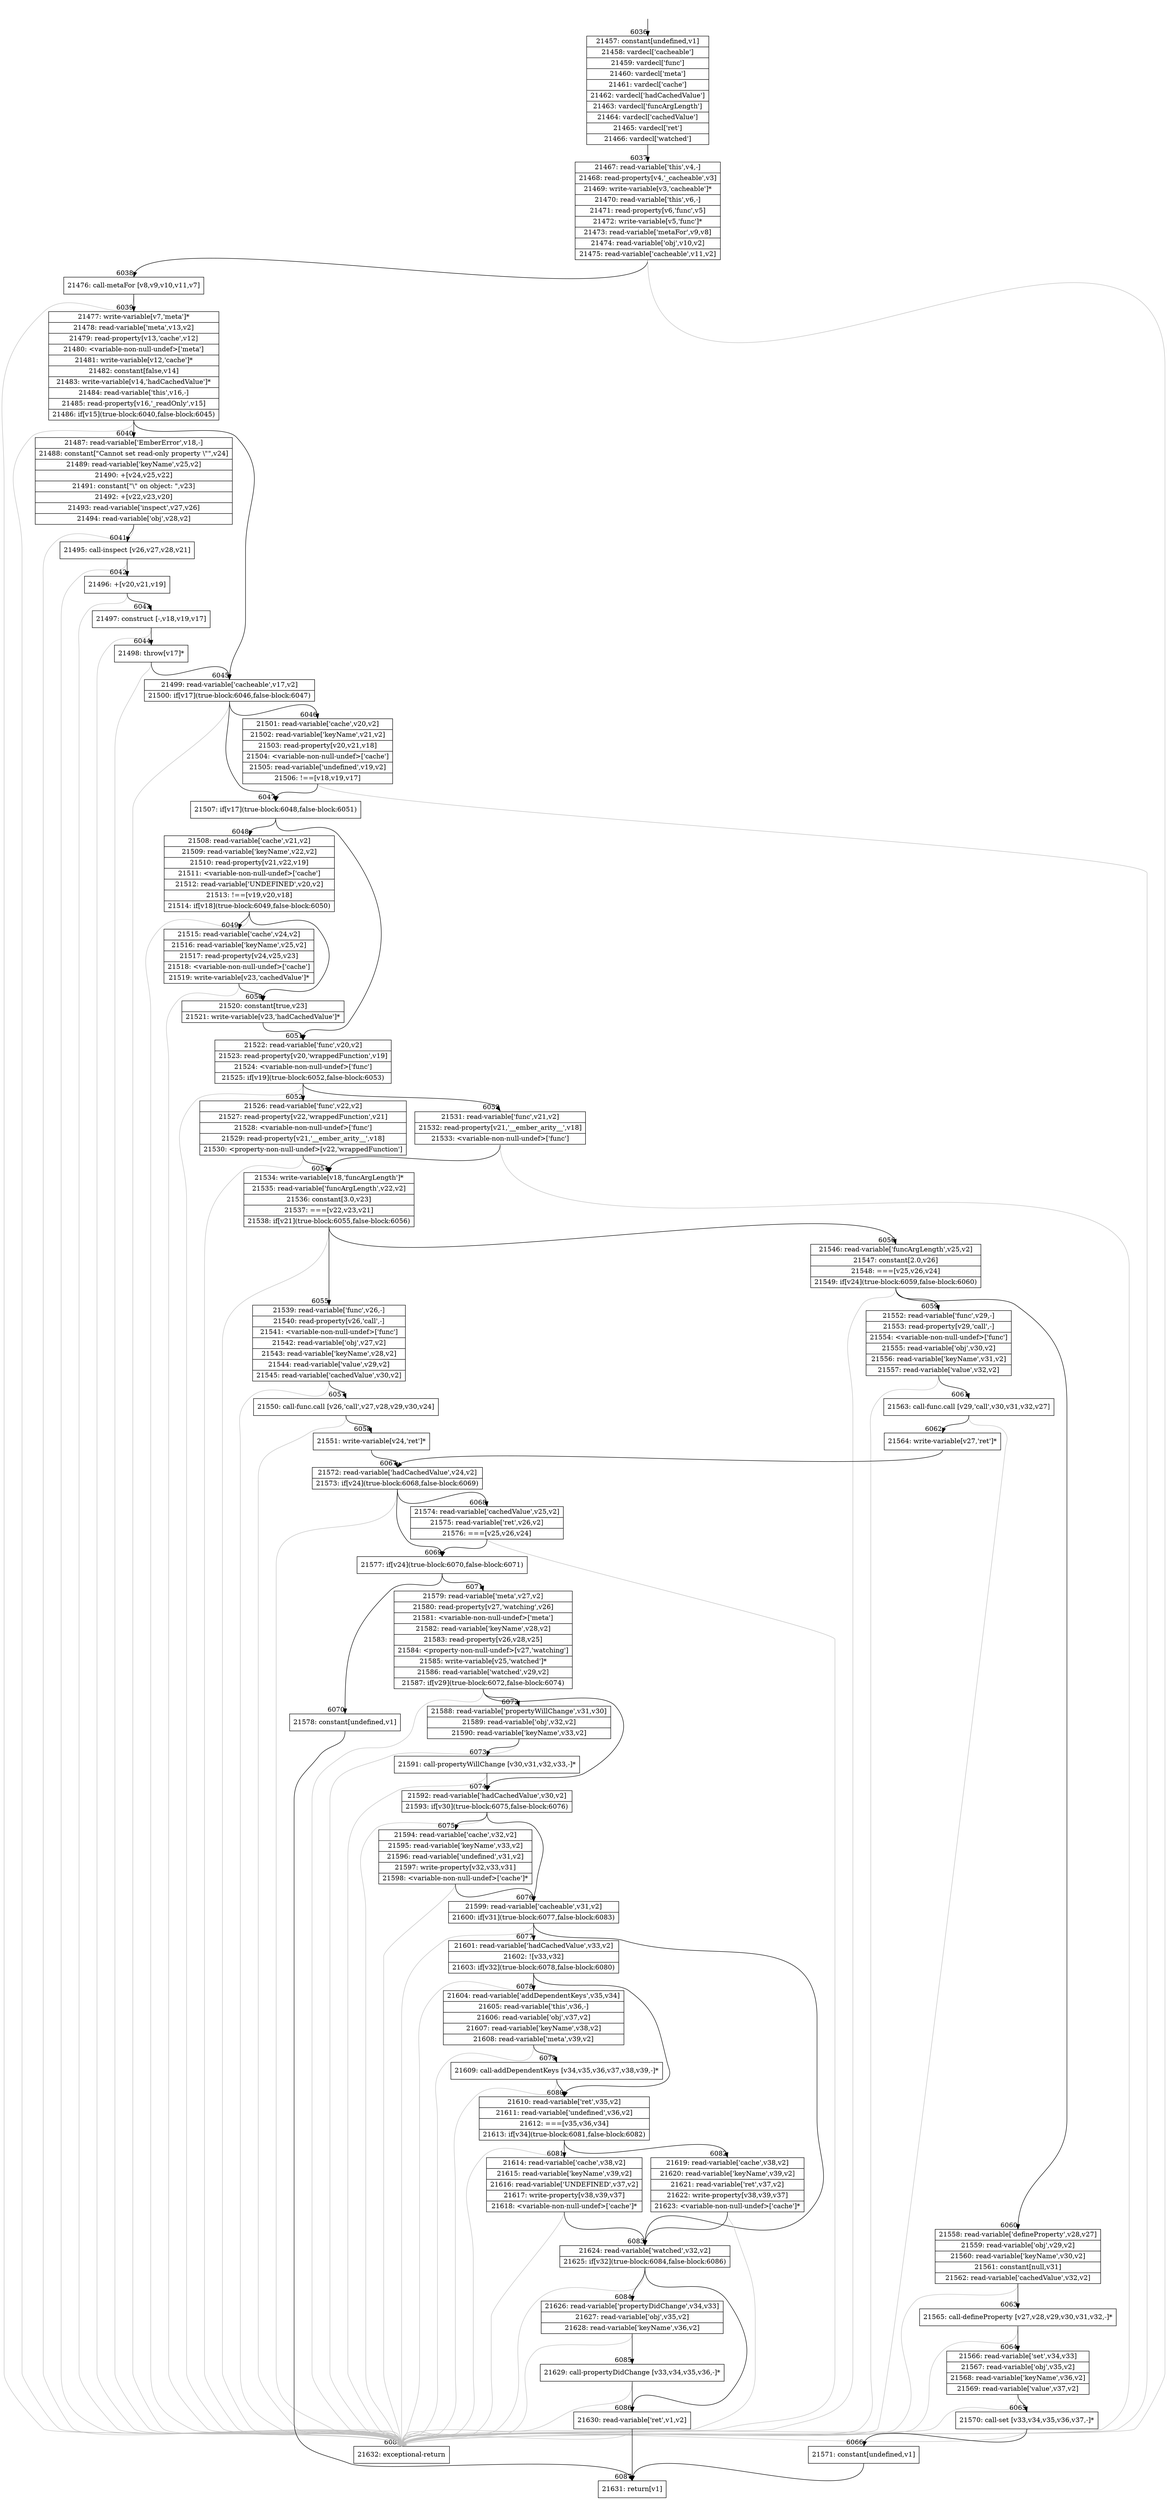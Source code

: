 digraph {
rankdir="TD"
BB_entry486[shape=none,label=""];
BB_entry486 -> BB6036 [tailport=s, headport=n, headlabel="    6036"]
BB6036 [shape=record label="{21457: constant[undefined,v1]|21458: vardecl['cacheable']|21459: vardecl['func']|21460: vardecl['meta']|21461: vardecl['cache']|21462: vardecl['hadCachedValue']|21463: vardecl['funcArgLength']|21464: vardecl['cachedValue']|21465: vardecl['ret']|21466: vardecl['watched']}" ] 
BB6036 -> BB6037 [tailport=s, headport=n, headlabel="      6037"]
BB6037 [shape=record label="{21467: read-variable['this',v4,-]|21468: read-property[v4,'_cacheable',v3]|21469: write-variable[v3,'cacheable']*|21470: read-variable['this',v6,-]|21471: read-property[v6,'func',v5]|21472: write-variable[v5,'func']*|21473: read-variable['metaFor',v9,v8]|21474: read-variable['obj',v10,v2]|21475: read-variable['cacheable',v11,v2]}" ] 
BB6037 -> BB6038 [tailport=s, headport=n, headlabel="      6038"]
BB6037 -> BB6088 [tailport=s, headport=n, color=gray, headlabel="      6088"]
BB6038 [shape=record label="{21476: call-metaFor [v8,v9,v10,v11,v7]}" ] 
BB6038 -> BB6039 [tailport=s, headport=n, headlabel="      6039"]
BB6038 -> BB6088 [tailport=s, headport=n, color=gray]
BB6039 [shape=record label="{21477: write-variable[v7,'meta']*|21478: read-variable['meta',v13,v2]|21479: read-property[v13,'cache',v12]|21480: \<variable-non-null-undef\>['meta']|21481: write-variable[v12,'cache']*|21482: constant[false,v14]|21483: write-variable[v14,'hadCachedValue']*|21484: read-variable['this',v16,-]|21485: read-property[v16,'_readOnly',v15]|21486: if[v15](true-block:6040,false-block:6045)}" ] 
BB6039 -> BB6040 [tailport=s, headport=n, headlabel="      6040"]
BB6039 -> BB6045 [tailport=s, headport=n, headlabel="      6045"]
BB6039 -> BB6088 [tailport=s, headport=n, color=gray]
BB6040 [shape=record label="{21487: read-variable['EmberError',v18,-]|21488: constant[\"Cannot set read-only property \\\"\",v24]|21489: read-variable['keyName',v25,v2]|21490: +[v24,v25,v22]|21491: constant[\"\\\" on object: \",v23]|21492: +[v22,v23,v20]|21493: read-variable['inspect',v27,v26]|21494: read-variable['obj',v28,v2]}" ] 
BB6040 -> BB6041 [tailport=s, headport=n, headlabel="      6041"]
BB6040 -> BB6088 [tailport=s, headport=n, color=gray]
BB6041 [shape=record label="{21495: call-inspect [v26,v27,v28,v21]}" ] 
BB6041 -> BB6042 [tailport=s, headport=n, headlabel="      6042"]
BB6041 -> BB6088 [tailport=s, headport=n, color=gray]
BB6042 [shape=record label="{21496: +[v20,v21,v19]}" ] 
BB6042 -> BB6043 [tailport=s, headport=n, headlabel="      6043"]
BB6042 -> BB6088 [tailport=s, headport=n, color=gray]
BB6043 [shape=record label="{21497: construct [-,v18,v19,v17]}" ] 
BB6043 -> BB6044 [tailport=s, headport=n, headlabel="      6044"]
BB6043 -> BB6088 [tailport=s, headport=n, color=gray]
BB6044 [shape=record label="{21498: throw[v17]*}" ] 
BB6044 -> BB6045 [tailport=s, headport=n]
BB6044 -> BB6088 [tailport=s, headport=n, color=gray]
BB6045 [shape=record label="{21499: read-variable['cacheable',v17,v2]|21500: if[v17](true-block:6046,false-block:6047)}" ] 
BB6045 -> BB6047 [tailport=s, headport=n, headlabel="      6047"]
BB6045 -> BB6046 [tailport=s, headport=n, headlabel="      6046"]
BB6045 -> BB6088 [tailport=s, headport=n, color=gray]
BB6046 [shape=record label="{21501: read-variable['cache',v20,v2]|21502: read-variable['keyName',v21,v2]|21503: read-property[v20,v21,v18]|21504: \<variable-non-null-undef\>['cache']|21505: read-variable['undefined',v19,v2]|21506: !==[v18,v19,v17]}" ] 
BB6046 -> BB6047 [tailport=s, headport=n]
BB6046 -> BB6088 [tailport=s, headport=n, color=gray]
BB6047 [shape=record label="{21507: if[v17](true-block:6048,false-block:6051)}" ] 
BB6047 -> BB6048 [tailport=s, headport=n, headlabel="      6048"]
BB6047 -> BB6051 [tailport=s, headport=n, headlabel="      6051"]
BB6048 [shape=record label="{21508: read-variable['cache',v21,v2]|21509: read-variable['keyName',v22,v2]|21510: read-property[v21,v22,v19]|21511: \<variable-non-null-undef\>['cache']|21512: read-variable['UNDEFINED',v20,v2]|21513: !==[v19,v20,v18]|21514: if[v18](true-block:6049,false-block:6050)}" ] 
BB6048 -> BB6049 [tailport=s, headport=n, headlabel="      6049"]
BB6048 -> BB6050 [tailport=s, headport=n, headlabel="      6050"]
BB6048 -> BB6088 [tailport=s, headport=n, color=gray]
BB6049 [shape=record label="{21515: read-variable['cache',v24,v2]|21516: read-variable['keyName',v25,v2]|21517: read-property[v24,v25,v23]|21518: \<variable-non-null-undef\>['cache']|21519: write-variable[v23,'cachedValue']*}" ] 
BB6049 -> BB6050 [tailport=s, headport=n]
BB6049 -> BB6088 [tailport=s, headport=n, color=gray]
BB6050 [shape=record label="{21520: constant[true,v23]|21521: write-variable[v23,'hadCachedValue']*}" ] 
BB6050 -> BB6051 [tailport=s, headport=n]
BB6051 [shape=record label="{21522: read-variable['func',v20,v2]|21523: read-property[v20,'wrappedFunction',v19]|21524: \<variable-non-null-undef\>['func']|21525: if[v19](true-block:6052,false-block:6053)}" ] 
BB6051 -> BB6052 [tailport=s, headport=n, headlabel="      6052"]
BB6051 -> BB6053 [tailport=s, headport=n, headlabel="      6053"]
BB6051 -> BB6088 [tailport=s, headport=n, color=gray]
BB6052 [shape=record label="{21526: read-variable['func',v22,v2]|21527: read-property[v22,'wrappedFunction',v21]|21528: \<variable-non-null-undef\>['func']|21529: read-property[v21,'__ember_arity__',v18]|21530: \<property-non-null-undef\>[v22,'wrappedFunction']}" ] 
BB6052 -> BB6054 [tailport=s, headport=n, headlabel="      6054"]
BB6052 -> BB6088 [tailport=s, headport=n, color=gray]
BB6053 [shape=record label="{21531: read-variable['func',v21,v2]|21532: read-property[v21,'__ember_arity__',v18]|21533: \<variable-non-null-undef\>['func']}" ] 
BB6053 -> BB6054 [tailport=s, headport=n]
BB6053 -> BB6088 [tailport=s, headport=n, color=gray]
BB6054 [shape=record label="{21534: write-variable[v18,'funcArgLength']*|21535: read-variable['funcArgLength',v22,v2]|21536: constant[3.0,v23]|21537: ===[v22,v23,v21]|21538: if[v21](true-block:6055,false-block:6056)}" ] 
BB6054 -> BB6055 [tailport=s, headport=n, headlabel="      6055"]
BB6054 -> BB6056 [tailport=s, headport=n, headlabel="      6056"]
BB6054 -> BB6088 [tailport=s, headport=n, color=gray]
BB6055 [shape=record label="{21539: read-variable['func',v26,-]|21540: read-property[v26,'call',-]|21541: \<variable-non-null-undef\>['func']|21542: read-variable['obj',v27,v2]|21543: read-variable['keyName',v28,v2]|21544: read-variable['value',v29,v2]|21545: read-variable['cachedValue',v30,v2]}" ] 
BB6055 -> BB6057 [tailport=s, headport=n, headlabel="      6057"]
BB6055 -> BB6088 [tailport=s, headport=n, color=gray]
BB6056 [shape=record label="{21546: read-variable['funcArgLength',v25,v2]|21547: constant[2.0,v26]|21548: ===[v25,v26,v24]|21549: if[v24](true-block:6059,false-block:6060)}" ] 
BB6056 -> BB6059 [tailport=s, headport=n, headlabel="      6059"]
BB6056 -> BB6060 [tailport=s, headport=n, headlabel="      6060"]
BB6056 -> BB6088 [tailport=s, headport=n, color=gray]
BB6057 [shape=record label="{21550: call-func.call [v26,'call',v27,v28,v29,v30,v24]}" ] 
BB6057 -> BB6058 [tailport=s, headport=n, headlabel="      6058"]
BB6057 -> BB6088 [tailport=s, headport=n, color=gray]
BB6058 [shape=record label="{21551: write-variable[v24,'ret']*}" ] 
BB6058 -> BB6067 [tailport=s, headport=n, headlabel="      6067"]
BB6059 [shape=record label="{21552: read-variable['func',v29,-]|21553: read-property[v29,'call',-]|21554: \<variable-non-null-undef\>['func']|21555: read-variable['obj',v30,v2]|21556: read-variable['keyName',v31,v2]|21557: read-variable['value',v32,v2]}" ] 
BB6059 -> BB6061 [tailport=s, headport=n, headlabel="      6061"]
BB6059 -> BB6088 [tailport=s, headport=n, color=gray]
BB6060 [shape=record label="{21558: read-variable['defineProperty',v28,v27]|21559: read-variable['obj',v29,v2]|21560: read-variable['keyName',v30,v2]|21561: constant[null,v31]|21562: read-variable['cachedValue',v32,v2]}" ] 
BB6060 -> BB6063 [tailport=s, headport=n, headlabel="      6063"]
BB6060 -> BB6088 [tailport=s, headport=n, color=gray]
BB6061 [shape=record label="{21563: call-func.call [v29,'call',v30,v31,v32,v27]}" ] 
BB6061 -> BB6062 [tailport=s, headport=n, headlabel="      6062"]
BB6061 -> BB6088 [tailport=s, headport=n, color=gray]
BB6062 [shape=record label="{21564: write-variable[v27,'ret']*}" ] 
BB6062 -> BB6067 [tailport=s, headport=n]
BB6063 [shape=record label="{21565: call-defineProperty [v27,v28,v29,v30,v31,v32,-]*}" ] 
BB6063 -> BB6064 [tailport=s, headport=n, headlabel="      6064"]
BB6063 -> BB6088 [tailport=s, headport=n, color=gray]
BB6064 [shape=record label="{21566: read-variable['set',v34,v33]|21567: read-variable['obj',v35,v2]|21568: read-variable['keyName',v36,v2]|21569: read-variable['value',v37,v2]}" ] 
BB6064 -> BB6065 [tailport=s, headport=n, headlabel="      6065"]
BB6064 -> BB6088 [tailport=s, headport=n, color=gray]
BB6065 [shape=record label="{21570: call-set [v33,v34,v35,v36,v37,-]*}" ] 
BB6065 -> BB6066 [tailport=s, headport=n, headlabel="      6066"]
BB6065 -> BB6088 [tailport=s, headport=n, color=gray]
BB6066 [shape=record label="{21571: constant[undefined,v1]}" ] 
BB6066 -> BB6087 [tailport=s, headport=n, headlabel="      6087"]
BB6067 [shape=record label="{21572: read-variable['hadCachedValue',v24,v2]|21573: if[v24](true-block:6068,false-block:6069)}" ] 
BB6067 -> BB6069 [tailport=s, headport=n, headlabel="      6069"]
BB6067 -> BB6068 [tailport=s, headport=n, headlabel="      6068"]
BB6067 -> BB6088 [tailport=s, headport=n, color=gray]
BB6068 [shape=record label="{21574: read-variable['cachedValue',v25,v2]|21575: read-variable['ret',v26,v2]|21576: ===[v25,v26,v24]}" ] 
BB6068 -> BB6069 [tailport=s, headport=n]
BB6068 -> BB6088 [tailport=s, headport=n, color=gray]
BB6069 [shape=record label="{21577: if[v24](true-block:6070,false-block:6071)}" ] 
BB6069 -> BB6070 [tailport=s, headport=n, headlabel="      6070"]
BB6069 -> BB6071 [tailport=s, headport=n, headlabel="      6071"]
BB6070 [shape=record label="{21578: constant[undefined,v1]}" ] 
BB6070 -> BB6087 [tailport=s, headport=n]
BB6071 [shape=record label="{21579: read-variable['meta',v27,v2]|21580: read-property[v27,'watching',v26]|21581: \<variable-non-null-undef\>['meta']|21582: read-variable['keyName',v28,v2]|21583: read-property[v26,v28,v25]|21584: \<property-non-null-undef\>[v27,'watching']|21585: write-variable[v25,'watched']*|21586: read-variable['watched',v29,v2]|21587: if[v29](true-block:6072,false-block:6074)}" ] 
BB6071 -> BB6072 [tailport=s, headport=n, headlabel="      6072"]
BB6071 -> BB6074 [tailport=s, headport=n, headlabel="      6074"]
BB6071 -> BB6088 [tailport=s, headport=n, color=gray]
BB6072 [shape=record label="{21588: read-variable['propertyWillChange',v31,v30]|21589: read-variable['obj',v32,v2]|21590: read-variable['keyName',v33,v2]}" ] 
BB6072 -> BB6073 [tailport=s, headport=n, headlabel="      6073"]
BB6072 -> BB6088 [tailport=s, headport=n, color=gray]
BB6073 [shape=record label="{21591: call-propertyWillChange [v30,v31,v32,v33,-]*}" ] 
BB6073 -> BB6074 [tailport=s, headport=n]
BB6073 -> BB6088 [tailport=s, headport=n, color=gray]
BB6074 [shape=record label="{21592: read-variable['hadCachedValue',v30,v2]|21593: if[v30](true-block:6075,false-block:6076)}" ] 
BB6074 -> BB6075 [tailport=s, headport=n, headlabel="      6075"]
BB6074 -> BB6076 [tailport=s, headport=n, headlabel="      6076"]
BB6074 -> BB6088 [tailport=s, headport=n, color=gray]
BB6075 [shape=record label="{21594: read-variable['cache',v32,v2]|21595: read-variable['keyName',v33,v2]|21596: read-variable['undefined',v31,v2]|21597: write-property[v32,v33,v31]|21598: \<variable-non-null-undef\>['cache']*}" ] 
BB6075 -> BB6076 [tailport=s, headport=n]
BB6075 -> BB6088 [tailport=s, headport=n, color=gray]
BB6076 [shape=record label="{21599: read-variable['cacheable',v31,v2]|21600: if[v31](true-block:6077,false-block:6083)}" ] 
BB6076 -> BB6077 [tailport=s, headport=n, headlabel="      6077"]
BB6076 -> BB6083 [tailport=s, headport=n, headlabel="      6083"]
BB6076 -> BB6088 [tailport=s, headport=n, color=gray]
BB6077 [shape=record label="{21601: read-variable['hadCachedValue',v33,v2]|21602: ![v33,v32]|21603: if[v32](true-block:6078,false-block:6080)}" ] 
BB6077 -> BB6078 [tailport=s, headport=n, headlabel="      6078"]
BB6077 -> BB6080 [tailport=s, headport=n, headlabel="      6080"]
BB6077 -> BB6088 [tailport=s, headport=n, color=gray]
BB6078 [shape=record label="{21604: read-variable['addDependentKeys',v35,v34]|21605: read-variable['this',v36,-]|21606: read-variable['obj',v37,v2]|21607: read-variable['keyName',v38,v2]|21608: read-variable['meta',v39,v2]}" ] 
BB6078 -> BB6079 [tailport=s, headport=n, headlabel="      6079"]
BB6078 -> BB6088 [tailport=s, headport=n, color=gray]
BB6079 [shape=record label="{21609: call-addDependentKeys [v34,v35,v36,v37,v38,v39,-]*}" ] 
BB6079 -> BB6080 [tailport=s, headport=n]
BB6079 -> BB6088 [tailport=s, headport=n, color=gray]
BB6080 [shape=record label="{21610: read-variable['ret',v35,v2]|21611: read-variable['undefined',v36,v2]|21612: ===[v35,v36,v34]|21613: if[v34](true-block:6081,false-block:6082)}" ] 
BB6080 -> BB6081 [tailport=s, headport=n, headlabel="      6081"]
BB6080 -> BB6082 [tailport=s, headport=n, headlabel="      6082"]
BB6080 -> BB6088 [tailport=s, headport=n, color=gray]
BB6081 [shape=record label="{21614: read-variable['cache',v38,v2]|21615: read-variable['keyName',v39,v2]|21616: read-variable['UNDEFINED',v37,v2]|21617: write-property[v38,v39,v37]|21618: \<variable-non-null-undef\>['cache']*}" ] 
BB6081 -> BB6083 [tailport=s, headport=n]
BB6081 -> BB6088 [tailport=s, headport=n, color=gray]
BB6082 [shape=record label="{21619: read-variable['cache',v38,v2]|21620: read-variable['keyName',v39,v2]|21621: read-variable['ret',v37,v2]|21622: write-property[v38,v39,v37]|21623: \<variable-non-null-undef\>['cache']*}" ] 
BB6082 -> BB6083 [tailport=s, headport=n]
BB6082 -> BB6088 [tailport=s, headport=n, color=gray]
BB6083 [shape=record label="{21624: read-variable['watched',v32,v2]|21625: if[v32](true-block:6084,false-block:6086)}" ] 
BB6083 -> BB6084 [tailport=s, headport=n, headlabel="      6084"]
BB6083 -> BB6086 [tailport=s, headport=n, headlabel="      6086"]
BB6083 -> BB6088 [tailport=s, headport=n, color=gray]
BB6084 [shape=record label="{21626: read-variable['propertyDidChange',v34,v33]|21627: read-variable['obj',v35,v2]|21628: read-variable['keyName',v36,v2]}" ] 
BB6084 -> BB6085 [tailport=s, headport=n, headlabel="      6085"]
BB6084 -> BB6088 [tailport=s, headport=n, color=gray]
BB6085 [shape=record label="{21629: call-propertyDidChange [v33,v34,v35,v36,-]*}" ] 
BB6085 -> BB6086 [tailport=s, headport=n]
BB6085 -> BB6088 [tailport=s, headport=n, color=gray]
BB6086 [shape=record label="{21630: read-variable['ret',v1,v2]}" ] 
BB6086 -> BB6087 [tailport=s, headport=n]
BB6086 -> BB6088 [tailport=s, headport=n, color=gray]
BB6087 [shape=record label="{21631: return[v1]}" ] 
BB6088 [shape=record label="{21632: exceptional-return}" ] 
//#$~ 11066
}
